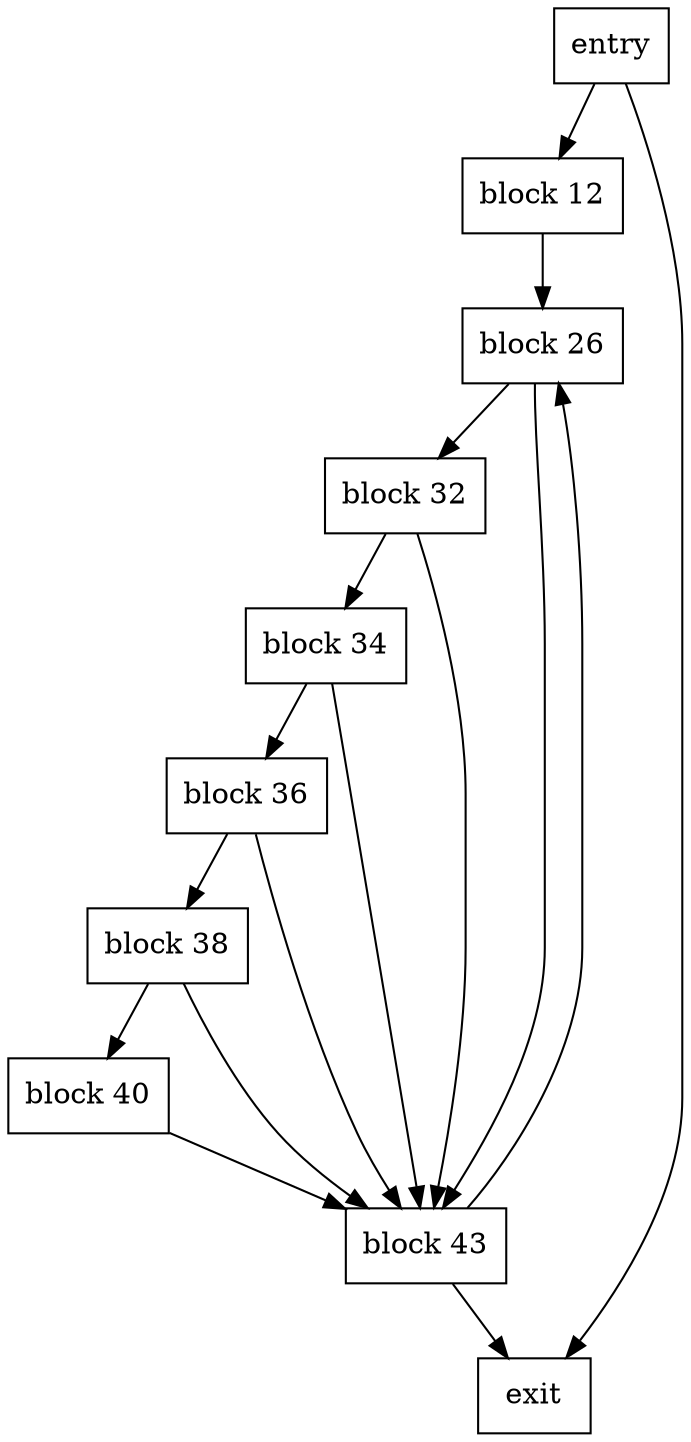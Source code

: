 digraph CFG {
    node[shape=box];
    1[label="entry"];
    12[label="block 12"];
    26[label="block 26"];
    32[label="block 32"];
    34[label="block 34"];
    36[label="block 36"];
    38[label="block 38"];
    40[label="block 40"];
    43[label="block 43"];
    50[label="exit"];

    1 -> 12[label=""];
    1 -> 50[label=""];
    12 -> 26[label=""];
    26 -> 32[label=""];
    26 -> 43[label=""];
    32 -> 34[label=""];
    32 -> 43[label=""];
    34 -> 36[label=""];
    34 -> 43[label=""];
    36 -> 38[label=""];
    36 -> 43[label=""];
    38 -> 40[label=""];
    38 -> 43[label=""];
    40 -> 43[label=""];
    43 -> 26[label=""];
    43 -> 50[label=""];
}